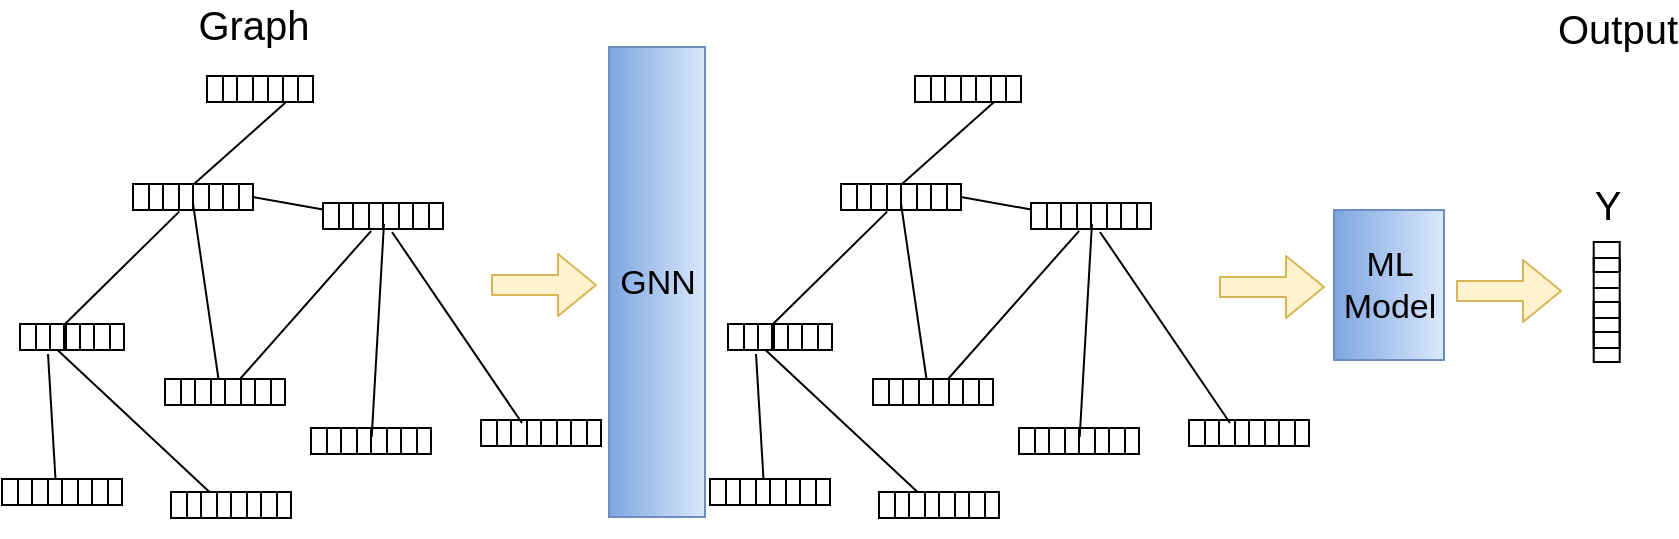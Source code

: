 <mxfile version="12.1.0" type="device" pages="1"><diagram id="8lHQUhFDbBRp9TCkwuyt" name="Page-1"><mxGraphModel dx="2170" dy="867" grid="0" gridSize="10" guides="1" tooltips="1" connect="1" arrows="1" fold="1" page="1" pageScale="1" pageWidth="827" pageHeight="1169" math="0" shadow="0"><root><mxCell id="0"/><mxCell id="1" parent="0"/><mxCell id="zCRC9m-AMN63lqZrzwzx-8" value="" style="rounded=0;whiteSpace=wrap;html=1;rotation=90;gradientColor=#7ea6e0;fillColor=#dae8fc;strokeColor=#6c8ebf;" parent="1" vertex="1"><mxGeometry x="208" y="201" width="235" height="48" as="geometry"/></mxCell><mxCell id="zCRC9m-AMN63lqZrzwzx-1" value="" style="shape=flexArrow;endArrow=classic;html=1;fillColor=#fff2cc;strokeColor=#d6b656;" parent="1" edge="1"><mxGeometry width="50" height="50" relative="1" as="geometry"><mxPoint x="242.5" y="226.5" as="sourcePoint"/><mxPoint x="295.5" y="226.5" as="targetPoint"/></mxGeometry></mxCell><mxCell id="zCRC9m-AMN63lqZrzwzx-4" value="" style="group;rotation=90;" parent="1" vertex="1" connectable="0"><mxGeometry x="769.857" y="228" width="60" height="13" as="geometry"/></mxCell><mxCell id="vm_T1OY_7fvdWbtn7zSx-109" value="" style="group;rotation=90;" parent="zCRC9m-AMN63lqZrzwzx-4" vertex="1" connectable="0"><mxGeometry width="60" height="13" as="geometry"/></mxCell><mxCell id="vm_T1OY_7fvdWbtn7zSx-99" value="" style="rounded=0;whiteSpace=wrap;html=1;fillColor=none;rotation=90;" parent="vm_T1OY_7fvdWbtn7zSx-109" vertex="1"><mxGeometry x="23" y="-22" width="15" height="13" as="geometry"/></mxCell><mxCell id="vm_T1OY_7fvdWbtn7zSx-104" value="" style="rounded=0;whiteSpace=wrap;html=1;fillColor=none;rotation=90;" parent="vm_T1OY_7fvdWbtn7zSx-109" vertex="1"><mxGeometry x="23" y="-14" width="15" height="13" as="geometry"/></mxCell><mxCell id="vm_T1OY_7fvdWbtn7zSx-105" value="" style="rounded=0;whiteSpace=wrap;html=1;fillColor=none;rotation=90;" parent="vm_T1OY_7fvdWbtn7zSx-109" vertex="1"><mxGeometry x="23" y="1" width="15" height="13" as="geometry"/></mxCell><mxCell id="vm_T1OY_7fvdWbtn7zSx-106" value="" style="rounded=0;whiteSpace=wrap;html=1;fillColor=none;rotation=90;" parent="vm_T1OY_7fvdWbtn7zSx-109" vertex="1"><mxGeometry x="23" y="8" width="15" height="13" as="geometry"/></mxCell><mxCell id="vm_T1OY_7fvdWbtn7zSx-107" value="" style="rounded=0;whiteSpace=wrap;html=1;fillColor=none;rotation=90;" parent="vm_T1OY_7fvdWbtn7zSx-109" vertex="1"><mxGeometry x="23" y="23" width="15" height="13" as="geometry"/></mxCell><mxCell id="vm_T1OY_7fvdWbtn7zSx-108" value="" style="rounded=0;whiteSpace=wrap;html=1;fillColor=none;rotation=90;" parent="vm_T1OY_7fvdWbtn7zSx-109" vertex="1"><mxGeometry x="23" y="16" width="15" height="13" as="geometry"/></mxCell><mxCell id="zCRC9m-AMN63lqZrzwzx-5" value="&lt;font style=&quot;font-size: 20px&quot;&gt;Graph&lt;/font&gt;" style="text;html=1;strokeColor=none;fillColor=none;align=center;verticalAlign=middle;whiteSpace=wrap;rounded=0;" parent="1" vertex="1"><mxGeometry x="103.5" y="86" width="40" height="20" as="geometry"/></mxCell><mxCell id="zCRC9m-AMN63lqZrzwzx-6" value="&lt;font style=&quot;font-size: 17px&quot;&gt;GNN&lt;/font&gt;" style="text;html=1;strokeColor=none;fillColor=none;align=center;verticalAlign=middle;whiteSpace=wrap;rounded=0;" parent="1" vertex="1"><mxGeometry x="305.5" y="216" width="40" height="20" as="geometry"/></mxCell><mxCell id="zCRC9m-AMN63lqZrzwzx-16" value="" style="shape=flexArrow;endArrow=classic;html=1;fillColor=#fff2cc;strokeColor=#d6b656;" parent="1" edge="1"><mxGeometry width="50" height="50" relative="1" as="geometry"><mxPoint x="725" y="229.5" as="sourcePoint"/><mxPoint x="778" y="229.5" as="targetPoint"/></mxGeometry></mxCell><mxCell id="zCRC9m-AMN63lqZrzwzx-17" value="&lt;font style=&quot;font-size: 20px&quot;&gt;Output&lt;/font&gt;" style="text;html=1;strokeColor=none;fillColor=none;align=center;verticalAlign=middle;whiteSpace=wrap;rounded=0;" parent="1" vertex="1"><mxGeometry x="785.5" y="88" width="40" height="20" as="geometry"/></mxCell><mxCell id="zCRC9m-AMN63lqZrzwzx-18" value="&lt;font style=&quot;font-size: 20px&quot;&gt;Y&lt;/font&gt;" style="text;html=1;strokeColor=none;fillColor=none;align=center;verticalAlign=middle;whiteSpace=wrap;rounded=0;" parent="1" vertex="1"><mxGeometry x="780.5" y="176" width="40" height="20" as="geometry"/></mxCell><mxCell id="XWWMTx6XwedPCGvXlt4u-77" value="" style="endArrow=none;html=1;exitX=0.5;exitY=0;exitDx=0;exitDy=0;entryX=0.085;entryY=1.019;entryDx=0;entryDy=0;entryPerimeter=0;" edge="1" parent="1" source="XWWMTx6XwedPCGvXlt4u-93" target="XWWMTx6XwedPCGvXlt4u-140"><mxGeometry width="50" height="50" relative="1" as="geometry"><mxPoint x="92" y="178.5" as="sourcePoint"/><mxPoint x="141.789" y="133.851" as="targetPoint"/></mxGeometry></mxCell><mxCell id="XWWMTx6XwedPCGvXlt4u-78" value="" style="group;rotation=51;" vertex="1" connectable="0" parent="1"><mxGeometry x="100.5" y="146" width="118" height="197" as="geometry"/></mxCell><mxCell id="XWWMTx6XwedPCGvXlt4u-79" value="" style="endArrow=none;html=1;exitX=1;exitY=0.5;exitDx=0;exitDy=0;entryX=0;entryY=0.25;entryDx=0;entryDy=0;" edge="1" parent="XWWMTx6XwedPCGvXlt4u-78" source="XWWMTx6XwedPCGvXlt4u-95" target="XWWMTx6XwedPCGvXlt4u-119"><mxGeometry width="50" height="50" relative="1" as="geometry"><mxPoint x="-9" y="35" as="sourcePoint"/><mxPoint x="89" y="45" as="targetPoint"/></mxGeometry></mxCell><mxCell id="XWWMTx6XwedPCGvXlt4u-80" value="" style="group" vertex="1" connectable="0" parent="XWWMTx6XwedPCGvXlt4u-78"><mxGeometry x="-82.5" y="30" width="194.5" height="167" as="geometry"/></mxCell><mxCell id="XWWMTx6XwedPCGvXlt4u-81" value="" style="group;rotation=166;" vertex="1" connectable="0" parent="XWWMTx6XwedPCGvXlt4u-80"><mxGeometry x="40" y="15.5" width="149" height="119.5" as="geometry"/></mxCell><mxCell id="XWWMTx6XwedPCGvXlt4u-82" value="" style="endArrow=none;html=1;entryX=1;entryY=1;entryDx=0;entryDy=0;exitX=1;exitY=1;exitDx=0;exitDy=0;" edge="1" parent="XWWMTx6XwedPCGvXlt4u-81"><mxGeometry width="50" height="50" relative="1" as="geometry"><mxPoint x="130.977" y="4.473" as="sourcePoint"/><mxPoint x="124.849" y="111.012" as="targetPoint"/></mxGeometry></mxCell><mxCell id="XWWMTx6XwedPCGvXlt4u-83" value="" style="group" vertex="1" connectable="0" parent="XWWMTx6XwedPCGvXlt4u-81"><mxGeometry x="21.5" y="82" width="60" height="13" as="geometry"/></mxCell><mxCell id="XWWMTx6XwedPCGvXlt4u-84" value="" style="rounded=0;whiteSpace=wrap;html=1;fillColor=none;" vertex="1" parent="XWWMTx6XwedPCGvXlt4u-83"><mxGeometry width="15" height="13" as="geometry"/></mxCell><mxCell id="XWWMTx6XwedPCGvXlt4u-85" value="" style="rounded=0;whiteSpace=wrap;html=1;fillColor=none;" vertex="1" parent="XWWMTx6XwedPCGvXlt4u-83"><mxGeometry x="8" width="15" height="13" as="geometry"/></mxCell><mxCell id="XWWMTx6XwedPCGvXlt4u-86" value="" style="rounded=0;whiteSpace=wrap;html=1;fillColor=none;" vertex="1" parent="XWWMTx6XwedPCGvXlt4u-83"><mxGeometry x="23" width="15" height="13" as="geometry"/></mxCell><mxCell id="XWWMTx6XwedPCGvXlt4u-87" value="" style="rounded=0;whiteSpace=wrap;html=1;fillColor=none;" vertex="1" parent="XWWMTx6XwedPCGvXlt4u-83"><mxGeometry x="30" width="15" height="13" as="geometry"/></mxCell><mxCell id="XWWMTx6XwedPCGvXlt4u-88" value="" style="rounded=0;whiteSpace=wrap;html=1;fillColor=none;" vertex="1" parent="XWWMTx6XwedPCGvXlt4u-83"><mxGeometry x="45" width="15" height="13" as="geometry"/></mxCell><mxCell id="XWWMTx6XwedPCGvXlt4u-89" value="" style="rounded=0;whiteSpace=wrap;html=1;fillColor=none;" vertex="1" parent="XWWMTx6XwedPCGvXlt4u-83"><mxGeometry x="38" width="15" height="13" as="geometry"/></mxCell><mxCell id="XWWMTx6XwedPCGvXlt4u-90" value="" style="group" vertex="1" connectable="0" parent="XWWMTx6XwedPCGvXlt4u-80"><mxGeometry x="45.5" width="60" height="13" as="geometry"/></mxCell><mxCell id="XWWMTx6XwedPCGvXlt4u-91" value="" style="rounded=0;whiteSpace=wrap;html=1;fillColor=none;" vertex="1" parent="XWWMTx6XwedPCGvXlt4u-90"><mxGeometry width="15" height="13" as="geometry"/></mxCell><mxCell id="XWWMTx6XwedPCGvXlt4u-92" value="" style="rounded=0;whiteSpace=wrap;html=1;fillColor=none;" vertex="1" parent="XWWMTx6XwedPCGvXlt4u-90"><mxGeometry x="8" width="15" height="13" as="geometry"/></mxCell><mxCell id="XWWMTx6XwedPCGvXlt4u-93" value="" style="rounded=0;whiteSpace=wrap;html=1;fillColor=none;" vertex="1" parent="XWWMTx6XwedPCGvXlt4u-90"><mxGeometry x="23" width="15" height="13" as="geometry"/></mxCell><mxCell id="XWWMTx6XwedPCGvXlt4u-94" value="" style="rounded=0;whiteSpace=wrap;html=1;fillColor=none;" vertex="1" parent="XWWMTx6XwedPCGvXlt4u-90"><mxGeometry x="30" width="15" height="13" as="geometry"/></mxCell><mxCell id="XWWMTx6XwedPCGvXlt4u-95" value="" style="rounded=0;whiteSpace=wrap;html=1;fillColor=none;" vertex="1" parent="XWWMTx6XwedPCGvXlt4u-90"><mxGeometry x="45" width="15" height="13" as="geometry"/></mxCell><mxCell id="XWWMTx6XwedPCGvXlt4u-96" value="" style="rounded=0;whiteSpace=wrap;html=1;fillColor=none;" vertex="1" parent="XWWMTx6XwedPCGvXlt4u-90"><mxGeometry x="38" width="15" height="13" as="geometry"/></mxCell><mxCell id="XWWMTx6XwedPCGvXlt4u-97" value="" style="group" vertex="1" connectable="0" parent="XWWMTx6XwedPCGvXlt4u-80"><mxGeometry x="-20" y="147.5" width="60" height="13" as="geometry"/></mxCell><mxCell id="XWWMTx6XwedPCGvXlt4u-98" value="" style="rounded=0;whiteSpace=wrap;html=1;fillColor=none;" vertex="1" parent="XWWMTx6XwedPCGvXlt4u-97"><mxGeometry width="15" height="13" as="geometry"/></mxCell><mxCell id="XWWMTx6XwedPCGvXlt4u-99" value="" style="rounded=0;whiteSpace=wrap;html=1;fillColor=none;" vertex="1" parent="XWWMTx6XwedPCGvXlt4u-97"><mxGeometry x="8" width="15" height="13" as="geometry"/></mxCell><mxCell id="XWWMTx6XwedPCGvXlt4u-100" value="" style="rounded=0;whiteSpace=wrap;html=1;fillColor=none;" vertex="1" parent="XWWMTx6XwedPCGvXlt4u-97"><mxGeometry x="23" width="15" height="13" as="geometry"/></mxCell><mxCell id="XWWMTx6XwedPCGvXlt4u-101" value="" style="rounded=0;whiteSpace=wrap;html=1;fillColor=none;" vertex="1" parent="XWWMTx6XwedPCGvXlt4u-97"><mxGeometry x="30" width="15" height="13" as="geometry"/></mxCell><mxCell id="XWWMTx6XwedPCGvXlt4u-102" value="" style="rounded=0;whiteSpace=wrap;html=1;fillColor=none;" vertex="1" parent="XWWMTx6XwedPCGvXlt4u-97"><mxGeometry x="45" width="15" height="13" as="geometry"/></mxCell><mxCell id="XWWMTx6XwedPCGvXlt4u-103" value="" style="rounded=0;whiteSpace=wrap;html=1;fillColor=none;" vertex="1" parent="XWWMTx6XwedPCGvXlt4u-97"><mxGeometry x="38" width="15" height="13" as="geometry"/></mxCell><mxCell id="XWWMTx6XwedPCGvXlt4u-104" value="" style="group" vertex="1" connectable="0" parent="XWWMTx6XwedPCGvXlt4u-80"><mxGeometry x="64.5" y="154" width="60" height="13" as="geometry"/></mxCell><mxCell id="XWWMTx6XwedPCGvXlt4u-105" value="" style="rounded=0;whiteSpace=wrap;html=1;fillColor=none;" vertex="1" parent="XWWMTx6XwedPCGvXlt4u-104"><mxGeometry width="15" height="13" as="geometry"/></mxCell><mxCell id="XWWMTx6XwedPCGvXlt4u-106" value="" style="rounded=0;whiteSpace=wrap;html=1;fillColor=none;" vertex="1" parent="XWWMTx6XwedPCGvXlt4u-104"><mxGeometry x="8" width="15" height="13" as="geometry"/></mxCell><mxCell id="XWWMTx6XwedPCGvXlt4u-107" value="" style="rounded=0;whiteSpace=wrap;html=1;fillColor=none;" vertex="1" parent="XWWMTx6XwedPCGvXlt4u-104"><mxGeometry x="30" width="15" height="13" as="geometry"/></mxCell><mxCell id="XWWMTx6XwedPCGvXlt4u-108" value="" style="rounded=0;whiteSpace=wrap;html=1;fillColor=none;" vertex="1" parent="XWWMTx6XwedPCGvXlt4u-104"><mxGeometry x="45" width="15" height="13" as="geometry"/></mxCell><mxCell id="XWWMTx6XwedPCGvXlt4u-109" value="" style="rounded=0;whiteSpace=wrap;html=1;fillColor=none;" vertex="1" parent="XWWMTx6XwedPCGvXlt4u-104"><mxGeometry x="38" width="15" height="13" as="geometry"/></mxCell><mxCell id="XWWMTx6XwedPCGvXlt4u-110" value="" style="group" vertex="1" connectable="0" parent="XWWMTx6XwedPCGvXlt4u-80"><mxGeometry x="134.5" y="122" width="60" height="13" as="geometry"/></mxCell><mxCell id="XWWMTx6XwedPCGvXlt4u-111" value="" style="rounded=0;whiteSpace=wrap;html=1;fillColor=none;" vertex="1" parent="XWWMTx6XwedPCGvXlt4u-110"><mxGeometry width="15" height="13" as="geometry"/></mxCell><mxCell id="XWWMTx6XwedPCGvXlt4u-112" value="" style="rounded=0;whiteSpace=wrap;html=1;fillColor=none;" vertex="1" parent="XWWMTx6XwedPCGvXlt4u-110"><mxGeometry x="8" width="15" height="13" as="geometry"/></mxCell><mxCell id="XWWMTx6XwedPCGvXlt4u-113" value="" style="rounded=0;whiteSpace=wrap;html=1;fillColor=none;" vertex="1" parent="XWWMTx6XwedPCGvXlt4u-110"><mxGeometry x="23" width="15" height="13" as="geometry"/></mxCell><mxCell id="XWWMTx6XwedPCGvXlt4u-114" value="" style="rounded=0;whiteSpace=wrap;html=1;fillColor=none;" vertex="1" parent="XWWMTx6XwedPCGvXlt4u-110"><mxGeometry x="30" width="15" height="13" as="geometry"/></mxCell><mxCell id="XWWMTx6XwedPCGvXlt4u-115" value="" style="rounded=0;whiteSpace=wrap;html=1;fillColor=none;" vertex="1" parent="XWWMTx6XwedPCGvXlt4u-110"><mxGeometry x="45" width="15" height="13" as="geometry"/></mxCell><mxCell id="XWWMTx6XwedPCGvXlt4u-116" value="" style="rounded=0;whiteSpace=wrap;html=1;fillColor=none;" vertex="1" parent="XWWMTx6XwedPCGvXlt4u-110"><mxGeometry x="38" width="15" height="13" as="geometry"/></mxCell><mxCell id="XWWMTx6XwedPCGvXlt4u-117" value="" style="endArrow=none;html=1;exitX=0;exitY=0.75;exitDx=0;exitDy=0;entryX=0.25;entryY=0;entryDx=0;entryDy=0;" edge="1" parent="XWWMTx6XwedPCGvXlt4u-80" source="XWWMTx6XwedPCGvXlt4u-94" target="XWWMTx6XwedPCGvXlt4u-86"><mxGeometry width="50" height="50" relative="1" as="geometry"><mxPoint x="74" y="6.5" as="sourcePoint"/><mxPoint x="86" y="104.5" as="targetPoint"/></mxGeometry></mxCell><mxCell id="XWWMTx6XwedPCGvXlt4u-118" value="" style="group" vertex="1" connectable="0" parent="XWWMTx6XwedPCGvXlt4u-78"><mxGeometry x="58" y="39.5" width="60" height="13" as="geometry"/></mxCell><mxCell id="XWWMTx6XwedPCGvXlt4u-119" value="" style="rounded=0;whiteSpace=wrap;html=1;fillColor=none;" vertex="1" parent="XWWMTx6XwedPCGvXlt4u-118"><mxGeometry width="15" height="13" as="geometry"/></mxCell><mxCell id="XWWMTx6XwedPCGvXlt4u-120" value="" style="rounded=0;whiteSpace=wrap;html=1;fillColor=none;" vertex="1" parent="XWWMTx6XwedPCGvXlt4u-118"><mxGeometry x="8" width="15" height="13" as="geometry"/></mxCell><mxCell id="XWWMTx6XwedPCGvXlt4u-121" value="" style="rounded=0;whiteSpace=wrap;html=1;fillColor=none;" vertex="1" parent="XWWMTx6XwedPCGvXlt4u-118"><mxGeometry x="23" width="15" height="13" as="geometry"/></mxCell><mxCell id="XWWMTx6XwedPCGvXlt4u-122" value="" style="rounded=0;whiteSpace=wrap;html=1;fillColor=none;" vertex="1" parent="XWWMTx6XwedPCGvXlt4u-118"><mxGeometry x="30" width="15" height="13" as="geometry"/></mxCell><mxCell id="XWWMTx6XwedPCGvXlt4u-123" value="" style="rounded=0;whiteSpace=wrap;html=1;fillColor=none;" vertex="1" parent="XWWMTx6XwedPCGvXlt4u-118"><mxGeometry x="45" width="15" height="13" as="geometry"/></mxCell><mxCell id="XWWMTx6XwedPCGvXlt4u-124" value="" style="rounded=0;whiteSpace=wrap;html=1;fillColor=none;" vertex="1" parent="XWWMTx6XwedPCGvXlt4u-118"><mxGeometry x="38" width="15" height="13" as="geometry"/></mxCell><mxCell id="XWWMTx6XwedPCGvXlt4u-125" value="" style="endArrow=none;html=1;exitX=0.5;exitY=0;exitDx=0;exitDy=0;entryX=0.073;entryY=1.069;entryDx=0;entryDy=0;entryPerimeter=0;" edge="1" parent="XWWMTx6XwedPCGvXlt4u-78" source="XWWMTx6XwedPCGvXlt4u-87" target="XWWMTx6XwedPCGvXlt4u-121"><mxGeometry width="50" height="50" relative="1" as="geometry"><mxPoint x="8.463" y="133.891" as="sourcePoint"/><mxPoint x="86.5" y="45.5" as="targetPoint"/></mxGeometry></mxCell><mxCell id="XWWMTx6XwedPCGvXlt4u-128" value="" style="endArrow=none;html=1;" edge="1" parent="1"><mxGeometry width="50" height="50" relative="1" as="geometry"><mxPoint x="193" y="200" as="sourcePoint"/><mxPoint x="258" y="295.5" as="targetPoint"/></mxGeometry></mxCell><mxCell id="XWWMTx6XwedPCGvXlt4u-130" value="" style="rounded=0;whiteSpace=wrap;html=1;fillColor=none;" vertex="1" parent="1"><mxGeometry x="7" y="246" width="15" height="13" as="geometry"/></mxCell><mxCell id="XWWMTx6XwedPCGvXlt4u-131" value="" style="rounded=0;whiteSpace=wrap;html=1;fillColor=none;" vertex="1" parent="1"><mxGeometry x="22" y="246" width="15" height="13" as="geometry"/></mxCell><mxCell id="XWWMTx6XwedPCGvXlt4u-132" value="" style="rounded=0;whiteSpace=wrap;html=1;fillColor=none;" vertex="1" parent="1"><mxGeometry x="29" y="246" width="15" height="13" as="geometry"/></mxCell><mxCell id="XWWMTx6XwedPCGvXlt4u-133" value="" style="rounded=0;whiteSpace=wrap;html=1;fillColor=none;" vertex="1" parent="1"><mxGeometry x="44" y="246" width="15" height="13" as="geometry"/></mxCell><mxCell id="XWWMTx6XwedPCGvXlt4u-134" value="" style="rounded=0;whiteSpace=wrap;html=1;fillColor=none;" vertex="1" parent="1"><mxGeometry x="37" y="246" width="15" height="13" as="geometry"/></mxCell><mxCell id="XWWMTx6XwedPCGvXlt4u-135" value="" style="group" vertex="1" connectable="0" parent="1"><mxGeometry x="100.5" y="122" width="60" height="13" as="geometry"/></mxCell><mxCell id="XWWMTx6XwedPCGvXlt4u-136" value="" style="rounded=0;whiteSpace=wrap;html=1;fillColor=none;" vertex="1" parent="XWWMTx6XwedPCGvXlt4u-135"><mxGeometry width="15" height="13" as="geometry"/></mxCell><mxCell id="XWWMTx6XwedPCGvXlt4u-137" value="" style="rounded=0;whiteSpace=wrap;html=1;fillColor=none;" vertex="1" parent="XWWMTx6XwedPCGvXlt4u-135"><mxGeometry x="8" width="15" height="13" as="geometry"/></mxCell><mxCell id="XWWMTx6XwedPCGvXlt4u-138" value="" style="rounded=0;whiteSpace=wrap;html=1;fillColor=none;" vertex="1" parent="XWWMTx6XwedPCGvXlt4u-135"><mxGeometry x="23" width="15" height="13" as="geometry"/></mxCell><mxCell id="XWWMTx6XwedPCGvXlt4u-139" value="" style="rounded=0;whiteSpace=wrap;html=1;fillColor=none;" vertex="1" parent="XWWMTx6XwedPCGvXlt4u-135"><mxGeometry x="30.5" width="15" height="13" as="geometry"/></mxCell><mxCell id="XWWMTx6XwedPCGvXlt4u-140" value="" style="rounded=0;whiteSpace=wrap;html=1;fillColor=none;" vertex="1" parent="XWWMTx6XwedPCGvXlt4u-135"><mxGeometry x="38" width="15" height="13" as="geometry"/></mxCell><mxCell id="XWWMTx6XwedPCGvXlt4u-142" value="" style="group" vertex="1" connectable="0" parent="1"><mxGeometry x="237.5" y="294" width="60" height="13" as="geometry"/></mxCell><mxCell id="XWWMTx6XwedPCGvXlt4u-143" value="" style="rounded=0;whiteSpace=wrap;html=1;fillColor=none;" vertex="1" parent="XWWMTx6XwedPCGvXlt4u-142"><mxGeometry width="15" height="13" as="geometry"/></mxCell><mxCell id="XWWMTx6XwedPCGvXlt4u-144" value="" style="rounded=0;whiteSpace=wrap;html=1;fillColor=none;" vertex="1" parent="XWWMTx6XwedPCGvXlt4u-142"><mxGeometry x="8" width="15" height="13" as="geometry"/></mxCell><mxCell id="XWWMTx6XwedPCGvXlt4u-145" value="" style="rounded=0;whiteSpace=wrap;html=1;fillColor=none;" vertex="1" parent="XWWMTx6XwedPCGvXlt4u-142"><mxGeometry x="23" width="15" height="13" as="geometry"/></mxCell><mxCell id="XWWMTx6XwedPCGvXlt4u-146" value="" style="rounded=0;whiteSpace=wrap;html=1;fillColor=none;" vertex="1" parent="XWWMTx6XwedPCGvXlt4u-142"><mxGeometry x="30" width="15" height="13" as="geometry"/></mxCell><mxCell id="XWWMTx6XwedPCGvXlt4u-147" value="" style="rounded=0;whiteSpace=wrap;html=1;fillColor=none;" vertex="1" parent="XWWMTx6XwedPCGvXlt4u-142"><mxGeometry x="45" width="15" height="13" as="geometry"/></mxCell><mxCell id="XWWMTx6XwedPCGvXlt4u-148" value="" style="rounded=0;whiteSpace=wrap;html=1;fillColor=none;" vertex="1" parent="XWWMTx6XwedPCGvXlt4u-142"><mxGeometry x="38" width="15" height="13" as="geometry"/></mxCell><mxCell id="XWWMTx6XwedPCGvXlt4u-149" value="" style="endArrow=none;html=1;exitX=0.25;exitY=0;exitDx=0;exitDy=0;" edge="1" parent="1" source="XWWMTx6XwedPCGvXlt4u-100"><mxGeometry width="50" height="50" relative="1" as="geometry"><mxPoint x="24.464" y="329.036" as="sourcePoint"/><mxPoint x="21" y="261" as="targetPoint"/></mxGeometry></mxCell><mxCell id="XWWMTx6XwedPCGvXlt4u-150" value="" style="endArrow=none;html=1;exitX=0.5;exitY=0;exitDx=0;exitDy=0;entryX=0.007;entryY=1.062;entryDx=0;entryDy=0;entryPerimeter=0;" edge="1" parent="1" source="XWWMTx6XwedPCGvXlt4u-131" target="XWWMTx6XwedPCGvXlt4u-93"><mxGeometry width="50" height="50" relative="1" as="geometry"><mxPoint x="23" y="251" as="sourcePoint"/><mxPoint x="93" y="181" as="targetPoint"/></mxGeometry></mxCell><mxCell id="XWWMTx6XwedPCGvXlt4u-151" value="" style="endArrow=none;html=1;exitX=0.25;exitY=1;exitDx=0;exitDy=0;entryX=0.75;entryY=0;entryDx=0;entryDy=0;" edge="1" parent="1" source="XWWMTx6XwedPCGvXlt4u-131" target="XWWMTx6XwedPCGvXlt4u-106"><mxGeometry width="50" height="50" relative="1" as="geometry"><mxPoint x="23" y="256" as="sourcePoint"/><mxPoint x="105.333" y="332.101" as="targetPoint"/></mxGeometry></mxCell><mxCell id="XWWMTx6XwedPCGvXlt4u-152" value="" style="rounded=0;whiteSpace=wrap;html=1;fillColor=none;" vertex="1" parent="1"><mxGeometry x="97.5" y="330" width="15" height="13" as="geometry"/></mxCell><mxCell id="XWWMTx6XwedPCGvXlt4u-153" value="" style="rounded=0;whiteSpace=wrap;html=1;fillColor=none;" vertex="1" parent="1"><mxGeometry x="15" y="246" width="15" height="13" as="geometry"/></mxCell><mxCell id="XWWMTx6XwedPCGvXlt4u-154" value="" style="endArrow=none;html=1;exitX=0.5;exitY=0;exitDx=0;exitDy=0;entryX=0.085;entryY=1.019;entryDx=0;entryDy=0;entryPerimeter=0;" edge="1" parent="1" source="XWWMTx6XwedPCGvXlt4u-170" target="XWWMTx6XwedPCGvXlt4u-214"><mxGeometry width="50" height="50" relative="1" as="geometry"><mxPoint x="446" y="178.5" as="sourcePoint"/><mxPoint x="495.789" y="133.851" as="targetPoint"/></mxGeometry></mxCell><mxCell id="XWWMTx6XwedPCGvXlt4u-155" value="" style="group;rotation=51;" vertex="1" connectable="0" parent="1"><mxGeometry x="454.5" y="146" width="118" height="197" as="geometry"/></mxCell><mxCell id="XWWMTx6XwedPCGvXlt4u-156" value="" style="endArrow=none;html=1;exitX=1;exitY=0.5;exitDx=0;exitDy=0;entryX=0;entryY=0.25;entryDx=0;entryDy=0;" edge="1" parent="XWWMTx6XwedPCGvXlt4u-155" source="XWWMTx6XwedPCGvXlt4u-172" target="XWWMTx6XwedPCGvXlt4u-196"><mxGeometry width="50" height="50" relative="1" as="geometry"><mxPoint x="-9" y="35" as="sourcePoint"/><mxPoint x="89" y="45" as="targetPoint"/></mxGeometry></mxCell><mxCell id="XWWMTx6XwedPCGvXlt4u-157" value="" style="group" vertex="1" connectable="0" parent="XWWMTx6XwedPCGvXlt4u-155"><mxGeometry x="-82.5" y="30" width="194.5" height="167" as="geometry"/></mxCell><mxCell id="XWWMTx6XwedPCGvXlt4u-158" value="" style="group;rotation=166;" vertex="1" connectable="0" parent="XWWMTx6XwedPCGvXlt4u-157"><mxGeometry x="40" y="15.5" width="149" height="119.5" as="geometry"/></mxCell><mxCell id="XWWMTx6XwedPCGvXlt4u-159" value="" style="endArrow=none;html=1;entryX=1;entryY=1;entryDx=0;entryDy=0;exitX=1;exitY=1;exitDx=0;exitDy=0;" edge="1" parent="XWWMTx6XwedPCGvXlt4u-158"><mxGeometry width="50" height="50" relative="1" as="geometry"><mxPoint x="130.977" y="4.473" as="sourcePoint"/><mxPoint x="124.849" y="111.012" as="targetPoint"/></mxGeometry></mxCell><mxCell id="XWWMTx6XwedPCGvXlt4u-160" value="" style="group" vertex="1" connectable="0" parent="XWWMTx6XwedPCGvXlt4u-158"><mxGeometry x="21.5" y="82" width="60" height="13" as="geometry"/></mxCell><mxCell id="XWWMTx6XwedPCGvXlt4u-161" value="" style="rounded=0;whiteSpace=wrap;html=1;fillColor=none;" vertex="1" parent="XWWMTx6XwedPCGvXlt4u-160"><mxGeometry width="15" height="13" as="geometry"/></mxCell><mxCell id="XWWMTx6XwedPCGvXlt4u-162" value="" style="rounded=0;whiteSpace=wrap;html=1;fillColor=none;" vertex="1" parent="XWWMTx6XwedPCGvXlt4u-160"><mxGeometry x="8" width="15" height="13" as="geometry"/></mxCell><mxCell id="XWWMTx6XwedPCGvXlt4u-163" value="" style="rounded=0;whiteSpace=wrap;html=1;fillColor=none;" vertex="1" parent="XWWMTx6XwedPCGvXlt4u-160"><mxGeometry x="23" width="15" height="13" as="geometry"/></mxCell><mxCell id="XWWMTx6XwedPCGvXlt4u-164" value="" style="rounded=0;whiteSpace=wrap;html=1;fillColor=none;" vertex="1" parent="XWWMTx6XwedPCGvXlt4u-160"><mxGeometry x="30" width="15" height="13" as="geometry"/></mxCell><mxCell id="XWWMTx6XwedPCGvXlt4u-165" value="" style="rounded=0;whiteSpace=wrap;html=1;fillColor=none;" vertex="1" parent="XWWMTx6XwedPCGvXlt4u-160"><mxGeometry x="45" width="15" height="13" as="geometry"/></mxCell><mxCell id="XWWMTx6XwedPCGvXlt4u-166" value="" style="rounded=0;whiteSpace=wrap;html=1;fillColor=none;" vertex="1" parent="XWWMTx6XwedPCGvXlt4u-160"><mxGeometry x="38" width="15" height="13" as="geometry"/></mxCell><mxCell id="XWWMTx6XwedPCGvXlt4u-167" value="" style="group" vertex="1" connectable="0" parent="XWWMTx6XwedPCGvXlt4u-157"><mxGeometry x="45.5" width="60" height="13" as="geometry"/></mxCell><mxCell id="XWWMTx6XwedPCGvXlt4u-168" value="" style="rounded=0;whiteSpace=wrap;html=1;fillColor=none;" vertex="1" parent="XWWMTx6XwedPCGvXlt4u-167"><mxGeometry width="15" height="13" as="geometry"/></mxCell><mxCell id="XWWMTx6XwedPCGvXlt4u-169" value="" style="rounded=0;whiteSpace=wrap;html=1;fillColor=none;" vertex="1" parent="XWWMTx6XwedPCGvXlt4u-167"><mxGeometry x="8" width="15" height="13" as="geometry"/></mxCell><mxCell id="XWWMTx6XwedPCGvXlt4u-170" value="" style="rounded=0;whiteSpace=wrap;html=1;fillColor=none;" vertex="1" parent="XWWMTx6XwedPCGvXlt4u-167"><mxGeometry x="23" width="15" height="13" as="geometry"/></mxCell><mxCell id="XWWMTx6XwedPCGvXlt4u-171" value="" style="rounded=0;whiteSpace=wrap;html=1;fillColor=none;" vertex="1" parent="XWWMTx6XwedPCGvXlt4u-167"><mxGeometry x="30" width="15" height="13" as="geometry"/></mxCell><mxCell id="XWWMTx6XwedPCGvXlt4u-172" value="" style="rounded=0;whiteSpace=wrap;html=1;fillColor=none;" vertex="1" parent="XWWMTx6XwedPCGvXlt4u-167"><mxGeometry x="45" width="15" height="13" as="geometry"/></mxCell><mxCell id="XWWMTx6XwedPCGvXlt4u-173" value="" style="rounded=0;whiteSpace=wrap;html=1;fillColor=none;" vertex="1" parent="XWWMTx6XwedPCGvXlt4u-167"><mxGeometry x="38" width="15" height="13" as="geometry"/></mxCell><mxCell id="XWWMTx6XwedPCGvXlt4u-174" value="" style="group" vertex="1" connectable="0" parent="XWWMTx6XwedPCGvXlt4u-157"><mxGeometry x="-20" y="147.5" width="60" height="13" as="geometry"/></mxCell><mxCell id="XWWMTx6XwedPCGvXlt4u-175" value="" style="rounded=0;whiteSpace=wrap;html=1;fillColor=none;" vertex="1" parent="XWWMTx6XwedPCGvXlt4u-174"><mxGeometry width="15" height="13" as="geometry"/></mxCell><mxCell id="XWWMTx6XwedPCGvXlt4u-176" value="" style="rounded=0;whiteSpace=wrap;html=1;fillColor=none;" vertex="1" parent="XWWMTx6XwedPCGvXlt4u-174"><mxGeometry x="8" width="15" height="13" as="geometry"/></mxCell><mxCell id="XWWMTx6XwedPCGvXlt4u-177" value="" style="rounded=0;whiteSpace=wrap;html=1;fillColor=none;" vertex="1" parent="XWWMTx6XwedPCGvXlt4u-174"><mxGeometry x="23" width="15" height="13" as="geometry"/></mxCell><mxCell id="XWWMTx6XwedPCGvXlt4u-178" value="" style="rounded=0;whiteSpace=wrap;html=1;fillColor=none;" vertex="1" parent="XWWMTx6XwedPCGvXlt4u-174"><mxGeometry x="30" width="15" height="13" as="geometry"/></mxCell><mxCell id="XWWMTx6XwedPCGvXlt4u-179" value="" style="rounded=0;whiteSpace=wrap;html=1;fillColor=none;" vertex="1" parent="XWWMTx6XwedPCGvXlt4u-174"><mxGeometry x="45" width="15" height="13" as="geometry"/></mxCell><mxCell id="XWWMTx6XwedPCGvXlt4u-180" value="" style="rounded=0;whiteSpace=wrap;html=1;fillColor=none;" vertex="1" parent="XWWMTx6XwedPCGvXlt4u-174"><mxGeometry x="38" width="15" height="13" as="geometry"/></mxCell><mxCell id="XWWMTx6XwedPCGvXlt4u-181" value="" style="group" vertex="1" connectable="0" parent="XWWMTx6XwedPCGvXlt4u-157"><mxGeometry x="64.5" y="154" width="60" height="13" as="geometry"/></mxCell><mxCell id="XWWMTx6XwedPCGvXlt4u-182" value="" style="rounded=0;whiteSpace=wrap;html=1;fillColor=none;" vertex="1" parent="XWWMTx6XwedPCGvXlt4u-181"><mxGeometry width="15" height="13" as="geometry"/></mxCell><mxCell id="XWWMTx6XwedPCGvXlt4u-183" value="" style="rounded=0;whiteSpace=wrap;html=1;fillColor=none;" vertex="1" parent="XWWMTx6XwedPCGvXlt4u-181"><mxGeometry x="8" width="15" height="13" as="geometry"/></mxCell><mxCell id="XWWMTx6XwedPCGvXlt4u-184" value="" style="rounded=0;whiteSpace=wrap;html=1;fillColor=none;" vertex="1" parent="XWWMTx6XwedPCGvXlt4u-181"><mxGeometry x="30" width="15" height="13" as="geometry"/></mxCell><mxCell id="XWWMTx6XwedPCGvXlt4u-185" value="" style="rounded=0;whiteSpace=wrap;html=1;fillColor=none;" vertex="1" parent="XWWMTx6XwedPCGvXlt4u-181"><mxGeometry x="45" width="15" height="13" as="geometry"/></mxCell><mxCell id="XWWMTx6XwedPCGvXlt4u-186" value="" style="rounded=0;whiteSpace=wrap;html=1;fillColor=none;" vertex="1" parent="XWWMTx6XwedPCGvXlt4u-181"><mxGeometry x="38" width="15" height="13" as="geometry"/></mxCell><mxCell id="XWWMTx6XwedPCGvXlt4u-187" value="" style="group" vertex="1" connectable="0" parent="XWWMTx6XwedPCGvXlt4u-157"><mxGeometry x="134.5" y="122" width="60" height="13" as="geometry"/></mxCell><mxCell id="XWWMTx6XwedPCGvXlt4u-188" value="" style="rounded=0;whiteSpace=wrap;html=1;fillColor=none;" vertex="1" parent="XWWMTx6XwedPCGvXlt4u-187"><mxGeometry width="15" height="13" as="geometry"/></mxCell><mxCell id="XWWMTx6XwedPCGvXlt4u-189" value="" style="rounded=0;whiteSpace=wrap;html=1;fillColor=none;" vertex="1" parent="XWWMTx6XwedPCGvXlt4u-187"><mxGeometry x="8" width="15" height="13" as="geometry"/></mxCell><mxCell id="XWWMTx6XwedPCGvXlt4u-190" value="" style="rounded=0;whiteSpace=wrap;html=1;fillColor=none;" vertex="1" parent="XWWMTx6XwedPCGvXlt4u-187"><mxGeometry x="23" width="15" height="13" as="geometry"/></mxCell><mxCell id="XWWMTx6XwedPCGvXlt4u-191" value="" style="rounded=0;whiteSpace=wrap;html=1;fillColor=none;" vertex="1" parent="XWWMTx6XwedPCGvXlt4u-187"><mxGeometry x="30" width="15" height="13" as="geometry"/></mxCell><mxCell id="XWWMTx6XwedPCGvXlt4u-192" value="" style="rounded=0;whiteSpace=wrap;html=1;fillColor=none;" vertex="1" parent="XWWMTx6XwedPCGvXlt4u-187"><mxGeometry x="45" width="15" height="13" as="geometry"/></mxCell><mxCell id="XWWMTx6XwedPCGvXlt4u-193" value="" style="rounded=0;whiteSpace=wrap;html=1;fillColor=none;" vertex="1" parent="XWWMTx6XwedPCGvXlt4u-187"><mxGeometry x="38" width="15" height="13" as="geometry"/></mxCell><mxCell id="XWWMTx6XwedPCGvXlt4u-194" value="" style="endArrow=none;html=1;exitX=0;exitY=0.75;exitDx=0;exitDy=0;entryX=0.25;entryY=0;entryDx=0;entryDy=0;" edge="1" parent="XWWMTx6XwedPCGvXlt4u-157" source="XWWMTx6XwedPCGvXlt4u-171" target="XWWMTx6XwedPCGvXlt4u-163"><mxGeometry width="50" height="50" relative="1" as="geometry"><mxPoint x="74" y="6.5" as="sourcePoint"/><mxPoint x="86" y="104.5" as="targetPoint"/></mxGeometry></mxCell><mxCell id="XWWMTx6XwedPCGvXlt4u-195" value="" style="group" vertex="1" connectable="0" parent="XWWMTx6XwedPCGvXlt4u-155"><mxGeometry x="58" y="39.5" width="60" height="13" as="geometry"/></mxCell><mxCell id="XWWMTx6XwedPCGvXlt4u-196" value="" style="rounded=0;whiteSpace=wrap;html=1;fillColor=none;" vertex="1" parent="XWWMTx6XwedPCGvXlt4u-195"><mxGeometry width="15" height="13" as="geometry"/></mxCell><mxCell id="XWWMTx6XwedPCGvXlt4u-197" value="" style="rounded=0;whiteSpace=wrap;html=1;fillColor=none;" vertex="1" parent="XWWMTx6XwedPCGvXlt4u-195"><mxGeometry x="8" width="15" height="13" as="geometry"/></mxCell><mxCell id="XWWMTx6XwedPCGvXlt4u-198" value="" style="rounded=0;whiteSpace=wrap;html=1;fillColor=none;" vertex="1" parent="XWWMTx6XwedPCGvXlt4u-195"><mxGeometry x="23" width="15" height="13" as="geometry"/></mxCell><mxCell id="XWWMTx6XwedPCGvXlt4u-199" value="" style="rounded=0;whiteSpace=wrap;html=1;fillColor=none;" vertex="1" parent="XWWMTx6XwedPCGvXlt4u-195"><mxGeometry x="30" width="15" height="13" as="geometry"/></mxCell><mxCell id="XWWMTx6XwedPCGvXlt4u-200" value="" style="rounded=0;whiteSpace=wrap;html=1;fillColor=none;" vertex="1" parent="XWWMTx6XwedPCGvXlt4u-195"><mxGeometry x="45" width="15" height="13" as="geometry"/></mxCell><mxCell id="XWWMTx6XwedPCGvXlt4u-201" value="" style="rounded=0;whiteSpace=wrap;html=1;fillColor=none;" vertex="1" parent="XWWMTx6XwedPCGvXlt4u-195"><mxGeometry x="38" width="15" height="13" as="geometry"/></mxCell><mxCell id="XWWMTx6XwedPCGvXlt4u-202" value="" style="endArrow=none;html=1;exitX=0.5;exitY=0;exitDx=0;exitDy=0;entryX=0.073;entryY=1.069;entryDx=0;entryDy=0;entryPerimeter=0;" edge="1" parent="XWWMTx6XwedPCGvXlt4u-155" source="XWWMTx6XwedPCGvXlt4u-164" target="XWWMTx6XwedPCGvXlt4u-198"><mxGeometry width="50" height="50" relative="1" as="geometry"><mxPoint x="8.463" y="133.891" as="sourcePoint"/><mxPoint x="86.5" y="45.5" as="targetPoint"/></mxGeometry></mxCell><mxCell id="XWWMTx6XwedPCGvXlt4u-203" value="" style="endArrow=none;html=1;" edge="1" parent="1"><mxGeometry width="50" height="50" relative="1" as="geometry"><mxPoint x="547" y="200" as="sourcePoint"/><mxPoint x="612" y="295.5" as="targetPoint"/></mxGeometry></mxCell><mxCell id="XWWMTx6XwedPCGvXlt4u-204" value="" style="rounded=0;whiteSpace=wrap;html=1;fillColor=none;" vertex="1" parent="1"><mxGeometry x="361" y="246" width="15" height="13" as="geometry"/></mxCell><mxCell id="XWWMTx6XwedPCGvXlt4u-205" value="" style="rounded=0;whiteSpace=wrap;html=1;fillColor=none;" vertex="1" parent="1"><mxGeometry x="376" y="246" width="15" height="13" as="geometry"/></mxCell><mxCell id="XWWMTx6XwedPCGvXlt4u-206" value="" style="rounded=0;whiteSpace=wrap;html=1;fillColor=none;" vertex="1" parent="1"><mxGeometry x="383" y="246" width="15" height="13" as="geometry"/></mxCell><mxCell id="XWWMTx6XwedPCGvXlt4u-207" value="" style="rounded=0;whiteSpace=wrap;html=1;fillColor=none;" vertex="1" parent="1"><mxGeometry x="398" y="246" width="15" height="13" as="geometry"/></mxCell><mxCell id="XWWMTx6XwedPCGvXlt4u-208" value="" style="rounded=0;whiteSpace=wrap;html=1;fillColor=none;" vertex="1" parent="1"><mxGeometry x="391" y="246" width="15" height="13" as="geometry"/></mxCell><mxCell id="XWWMTx6XwedPCGvXlt4u-209" value="" style="group" vertex="1" connectable="0" parent="1"><mxGeometry x="454.5" y="122" width="60" height="13" as="geometry"/></mxCell><mxCell id="XWWMTx6XwedPCGvXlt4u-210" value="" style="rounded=0;whiteSpace=wrap;html=1;fillColor=none;" vertex="1" parent="XWWMTx6XwedPCGvXlt4u-209"><mxGeometry width="15" height="13" as="geometry"/></mxCell><mxCell id="XWWMTx6XwedPCGvXlt4u-211" value="" style="rounded=0;whiteSpace=wrap;html=1;fillColor=none;" vertex="1" parent="XWWMTx6XwedPCGvXlt4u-209"><mxGeometry x="8" width="15" height="13" as="geometry"/></mxCell><mxCell id="XWWMTx6XwedPCGvXlt4u-212" value="" style="rounded=0;whiteSpace=wrap;html=1;fillColor=none;" vertex="1" parent="XWWMTx6XwedPCGvXlt4u-209"><mxGeometry x="23" width="15" height="13" as="geometry"/></mxCell><mxCell id="XWWMTx6XwedPCGvXlt4u-213" value="" style="rounded=0;whiteSpace=wrap;html=1;fillColor=none;" vertex="1" parent="XWWMTx6XwedPCGvXlt4u-209"><mxGeometry x="30.5" width="15" height="13" as="geometry"/></mxCell><mxCell id="XWWMTx6XwedPCGvXlt4u-214" value="" style="rounded=0;whiteSpace=wrap;html=1;fillColor=none;" vertex="1" parent="XWWMTx6XwedPCGvXlt4u-209"><mxGeometry x="38" width="15" height="13" as="geometry"/></mxCell><mxCell id="XWWMTx6XwedPCGvXlt4u-215" value="" style="group" vertex="1" connectable="0" parent="1"><mxGeometry x="591.5" y="294" width="60" height="13" as="geometry"/></mxCell><mxCell id="XWWMTx6XwedPCGvXlt4u-216" value="" style="rounded=0;whiteSpace=wrap;html=1;fillColor=none;" vertex="1" parent="XWWMTx6XwedPCGvXlt4u-215"><mxGeometry width="15" height="13" as="geometry"/></mxCell><mxCell id="XWWMTx6XwedPCGvXlt4u-217" value="" style="rounded=0;whiteSpace=wrap;html=1;fillColor=none;" vertex="1" parent="XWWMTx6XwedPCGvXlt4u-215"><mxGeometry x="8" width="15" height="13" as="geometry"/></mxCell><mxCell id="XWWMTx6XwedPCGvXlt4u-218" value="" style="rounded=0;whiteSpace=wrap;html=1;fillColor=none;" vertex="1" parent="XWWMTx6XwedPCGvXlt4u-215"><mxGeometry x="23" width="15" height="13" as="geometry"/></mxCell><mxCell id="XWWMTx6XwedPCGvXlt4u-219" value="" style="rounded=0;whiteSpace=wrap;html=1;fillColor=none;" vertex="1" parent="XWWMTx6XwedPCGvXlt4u-215"><mxGeometry x="30" width="15" height="13" as="geometry"/></mxCell><mxCell id="XWWMTx6XwedPCGvXlt4u-220" value="" style="rounded=0;whiteSpace=wrap;html=1;fillColor=none;" vertex="1" parent="XWWMTx6XwedPCGvXlt4u-215"><mxGeometry x="45" width="15" height="13" as="geometry"/></mxCell><mxCell id="XWWMTx6XwedPCGvXlt4u-221" value="" style="rounded=0;whiteSpace=wrap;html=1;fillColor=none;" vertex="1" parent="XWWMTx6XwedPCGvXlt4u-215"><mxGeometry x="38" width="15" height="13" as="geometry"/></mxCell><mxCell id="XWWMTx6XwedPCGvXlt4u-222" value="" style="endArrow=none;html=1;exitX=0.25;exitY=0;exitDx=0;exitDy=0;" edge="1" parent="1" source="XWWMTx6XwedPCGvXlt4u-177"><mxGeometry width="50" height="50" relative="1" as="geometry"><mxPoint x="378.464" y="329.036" as="sourcePoint"/><mxPoint x="375" y="261" as="targetPoint"/></mxGeometry></mxCell><mxCell id="XWWMTx6XwedPCGvXlt4u-223" value="" style="endArrow=none;html=1;exitX=0.5;exitY=0;exitDx=0;exitDy=0;entryX=0.007;entryY=1.062;entryDx=0;entryDy=0;entryPerimeter=0;" edge="1" parent="1" source="XWWMTx6XwedPCGvXlt4u-205" target="XWWMTx6XwedPCGvXlt4u-170"><mxGeometry width="50" height="50" relative="1" as="geometry"><mxPoint x="377" y="251" as="sourcePoint"/><mxPoint x="447" y="181" as="targetPoint"/></mxGeometry></mxCell><mxCell id="XWWMTx6XwedPCGvXlt4u-224" value="" style="endArrow=none;html=1;exitX=0.25;exitY=1;exitDx=0;exitDy=0;entryX=0.75;entryY=0;entryDx=0;entryDy=0;" edge="1" parent="1" source="XWWMTx6XwedPCGvXlt4u-205" target="XWWMTx6XwedPCGvXlt4u-183"><mxGeometry width="50" height="50" relative="1" as="geometry"><mxPoint x="377" y="256" as="sourcePoint"/><mxPoint x="459.333" y="332.101" as="targetPoint"/></mxGeometry></mxCell><mxCell id="XWWMTx6XwedPCGvXlt4u-225" value="" style="rounded=0;whiteSpace=wrap;html=1;fillColor=none;" vertex="1" parent="1"><mxGeometry x="451.5" y="330" width="15" height="13" as="geometry"/></mxCell><mxCell id="XWWMTx6XwedPCGvXlt4u-226" value="" style="rounded=0;whiteSpace=wrap;html=1;fillColor=none;" vertex="1" parent="1"><mxGeometry x="369" y="246" width="15" height="13" as="geometry"/></mxCell><mxCell id="XWWMTx6XwedPCGvXlt4u-227" value="" style="rounded=0;whiteSpace=wrap;html=1;rotation=90;gradientColor=#7ea6e0;fillColor=#dae8fc;strokeColor=#6c8ebf;" vertex="1" parent="1"><mxGeometry x="654" y="199" width="75" height="55" as="geometry"/></mxCell><mxCell id="XWWMTx6XwedPCGvXlt4u-228" value="" style="shape=flexArrow;endArrow=classic;html=1;fillColor=#fff2cc;strokeColor=#d6b656;" edge="1" parent="1"><mxGeometry width="50" height="50" relative="1" as="geometry"><mxPoint x="606.5" y="227.5" as="sourcePoint"/><mxPoint x="659.5" y="227.5" as="targetPoint"/></mxGeometry></mxCell><mxCell id="XWWMTx6XwedPCGvXlt4u-229" value="&lt;font style=&quot;font-size: 17px&quot;&gt;ML&lt;br&gt;Model&lt;br&gt;&lt;/font&gt;" style="text;html=1;strokeColor=none;fillColor=none;align=center;verticalAlign=middle;whiteSpace=wrap;rounded=0;" vertex="1" parent="1"><mxGeometry x="671.5" y="217" width="40" height="20" as="geometry"/></mxCell></root></mxGraphModel></diagram></mxfile>